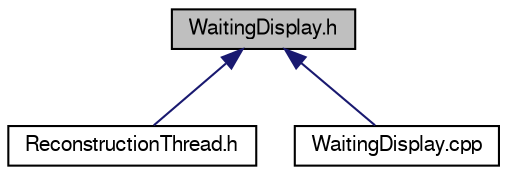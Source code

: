 digraph "WaitingDisplay.h"
{
 // LATEX_PDF_SIZE
  edge [fontname="FreeSans",fontsize="10",labelfontname="FreeSans",labelfontsize="10"];
  node [fontname="FreeSans",fontsize="10",shape=record];
  Node3 [label="WaitingDisplay.h",height=0.2,width=0.4,color="black", fillcolor="grey75", style="filled", fontcolor="black",tooltip=" "];
  Node3 -> Node4 [dir="back",color="midnightblue",fontsize="10",style="solid",fontname="FreeSans"];
  Node4 [label="ReconstructionThread.h",height=0.2,width=0.4,color="black", fillcolor="white", style="filled",URL="$_reconstruction_thread_8h.html",tooltip=" "];
  Node3 -> Node5 [dir="back",color="midnightblue",fontsize="10",style="solid",fontname="FreeSans"];
  Node5 [label="WaitingDisplay.cpp",height=0.2,width=0.4,color="black", fillcolor="white", style="filled",URL="$_waiting_display_8cpp.html",tooltip=" "];
}
